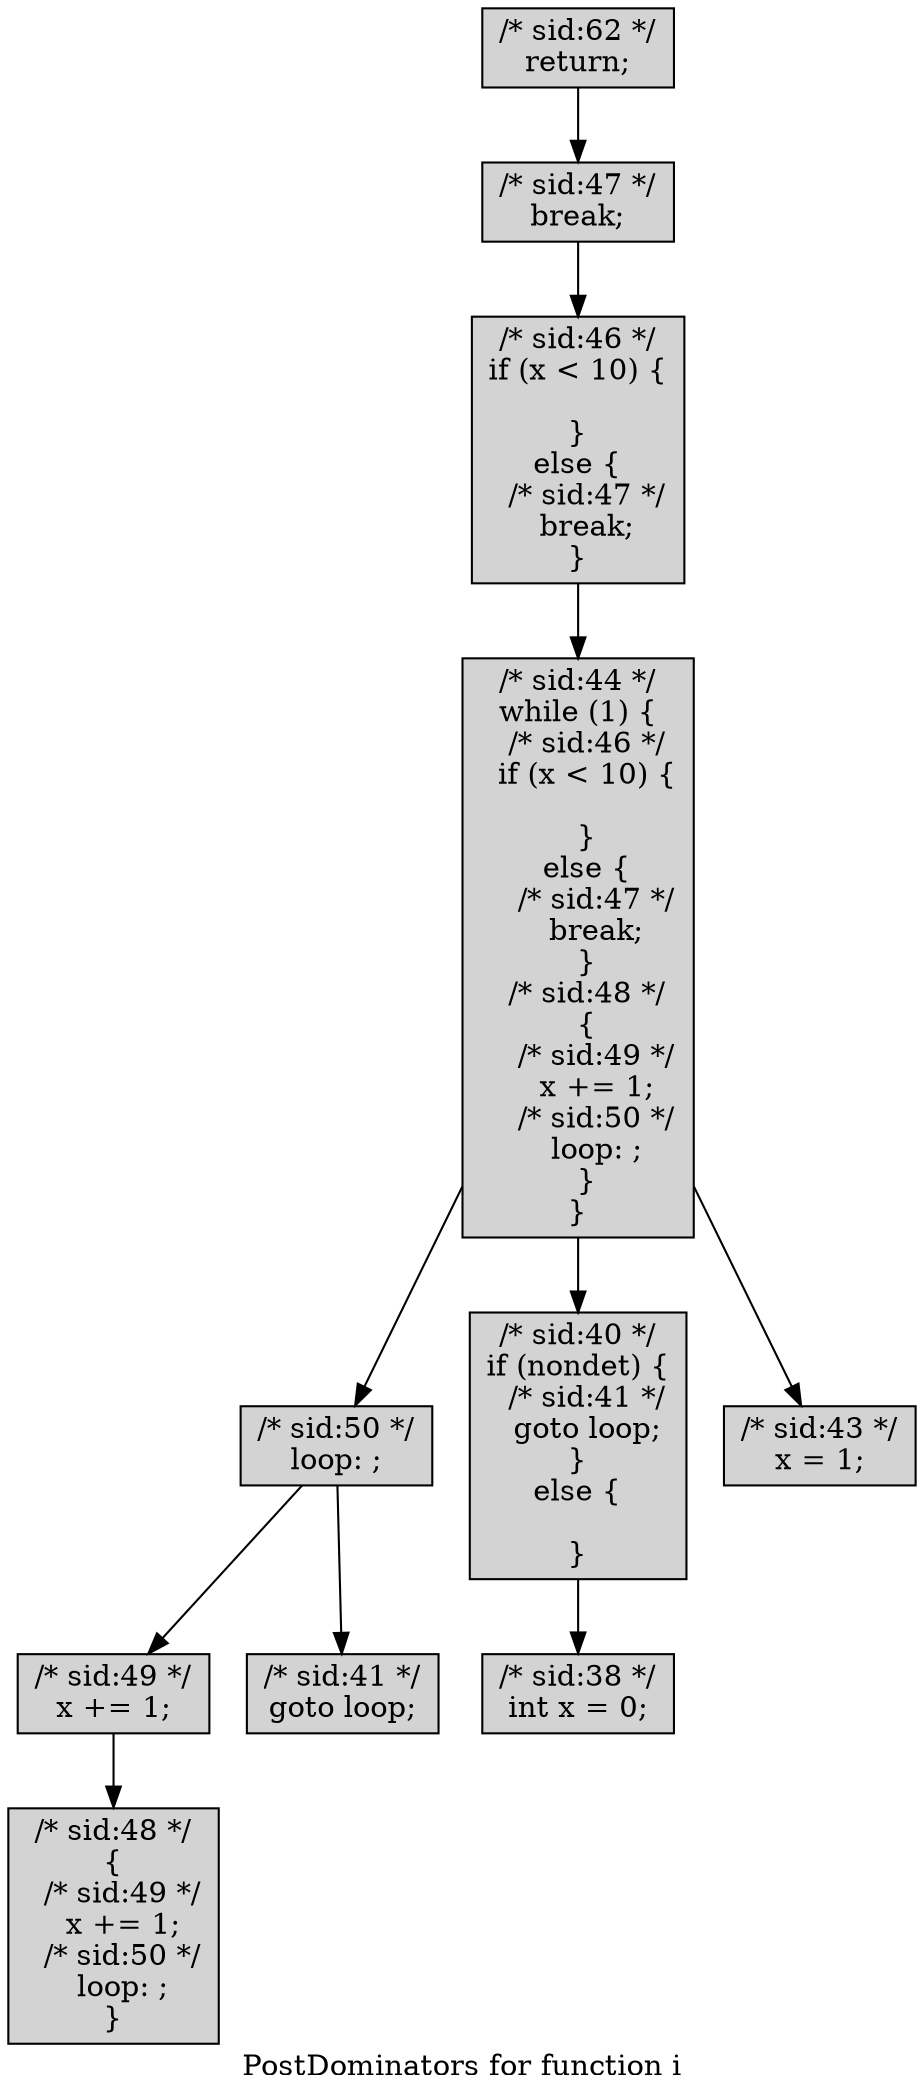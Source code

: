 digraph G {
  label="PostDominators for function i";
  node [shape=box, style="filled", ];
  48 [label="/* sid:48 */
{
  /* sid:49 */
  x += 1;
  /* sid:50 */
  loop: ;
}",
      ];
  49 [label="/* sid:49 */
x += 1;", ];
  50 [label="/* sid:50 */
loop: ;", ];
  38 [label="/* sid:38 */
int x = 0;", ];
  40 [label="/* sid:40 */
if (nondet) {
  /* sid:41 */
  goto loop;
}
else {
  
}",
      ];
  41 [label="/* sid:41 */
goto loop;", ];
  43 [label="/* sid:43 */
x = 1;", ];
  44 [label="/* sid:44 */
while (1) {
  /* sid:46 */
  if (x < 10) {
    
  }
  else {
    /* sid:47 */
    break;
  }
  /* sid:48 */
  {
    /* sid:49 */
    x += 1;
    /* sid:50 */
    loop: ;
  }
}",
      ];
  62 [label="/* sid:62 */
return;", ];
  46 [label="/* sid:46 */
if (x < 10) {
  
}
else {
  /* sid:47 */
  break;
}",
      ];
  47 [label="/* sid:47 */
break;", ];
  
  
  49 -> 48;
  50 -> 49;
  44 -> 50;
  40 -> 38;
  44 -> 40;
  50 -> 41;
  44 -> 43;
  46 -> 44;
  47 -> 46;
  62 -> 47;
  
  }
